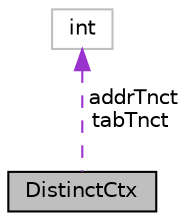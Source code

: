 digraph "DistinctCtx"
{
 // LATEX_PDF_SIZE
  edge [fontname="Helvetica",fontsize="10",labelfontname="Helvetica",labelfontsize="10"];
  node [fontname="Helvetica",fontsize="10",shape=record];
  Node1 [label="DistinctCtx",height=0.2,width=0.4,color="black", fillcolor="grey75", style="filled", fontcolor="black",tooltip=" "];
  Node2 -> Node1 [dir="back",color="darkorchid3",fontsize="10",style="dashed",label=" addrTnct\ntabTnct" ];
  Node2 [label="int",height=0.2,width=0.4,color="grey75", fillcolor="white", style="filled",tooltip=" "];
}
